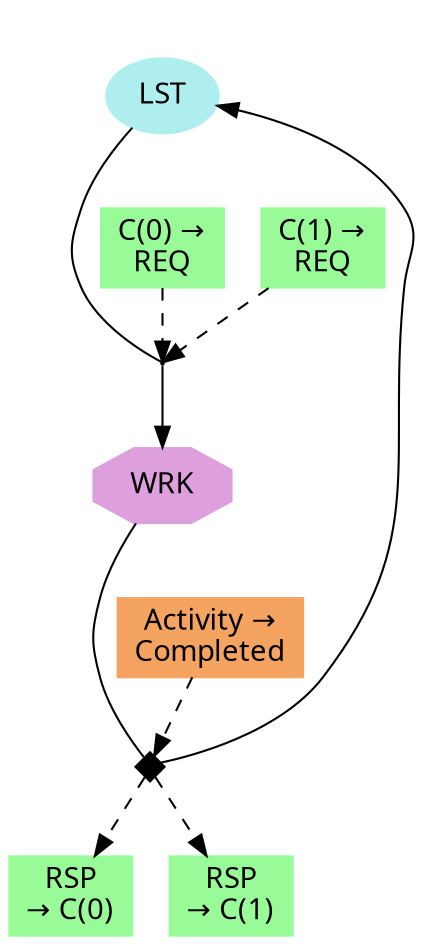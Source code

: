 digraph {
color=white;
concentrate=true;
graph [ fontname="sans-serif" ];
node [ fontname="sans-serif" ];
edge [ fontname="sans-serif" ];
subgraph cluster_0_false {
A_0_false [ label="LST", shape=ellipse, style=filled, color=PaleTurquoise ];
subgraph cluster_0 {
T_0_18446744073709551615 [ shape=point, height=0.015, width=0.015 ];
D_0_18446744073709551615_1 [ label="C(0) &#8594;\nREQ", shape=box, style=filled, color=PaleGreen ];
A_0_false -> D_0_18446744073709551615_1 [ style=invis ];
D_0_18446744073709551615_3 [ label="C(1) &#8594;\nREQ", shape=box, style=filled, color=PaleGreen ];
A_0_false -> D_0_18446744073709551615_3 [ style=invis ];
}
}
subgraph cluster_1_true {
A_1_true [ label="WRK", shape=octagon, style=filled, color=Plum ];
subgraph cluster_1 {
T_1_18446744073709551615 [ shape=diamond, label="", fontsize=0, width=0.2, height=0.2, style=filled, color=black ];
D_1_18446744073709551615_4 [ label="Activity &#8594;\nCompleted", shape=box, style=filled, color=SandyBrown ];
A_1_true -> D_1_18446744073709551615_4 [ style=invis ];
}
}
A_0_false -> T_0_18446744073709551615 [ arrowhead=none, direction=forward ];
T_0_18446744073709551615 -> A_1_true [ constraint=true ];
D_0_18446744073709551615_1 -> T_0_18446744073709551615 [ style=dashed ];
D_0_18446744073709551615_3 -> T_0_18446744073709551615 [ style=dashed ];
A_1_true -> T_1_18446744073709551615 [ arrowhead=none, direction=forward ];
T_1_18446744073709551615 -> A_0_false [ constraint=false ];
D_1_18446744073709551615_4 -> T_1_18446744073709551615 [ style=dashed ];
S_1_18446744073709551615_5 [ label="RSP\n&#8594; C(0)", shape=box, style=filled, color=PaleGreen ];
T_1_18446744073709551615 -> S_1_18446744073709551615_5 [ style=dashed ];
S_1_18446744073709551615_6 [ label="RSP\n&#8594; C(1)", shape=box, style=filled, color=PaleGreen ];
T_1_18446744073709551615 -> S_1_18446744073709551615_6 [ style=dashed ];
}
